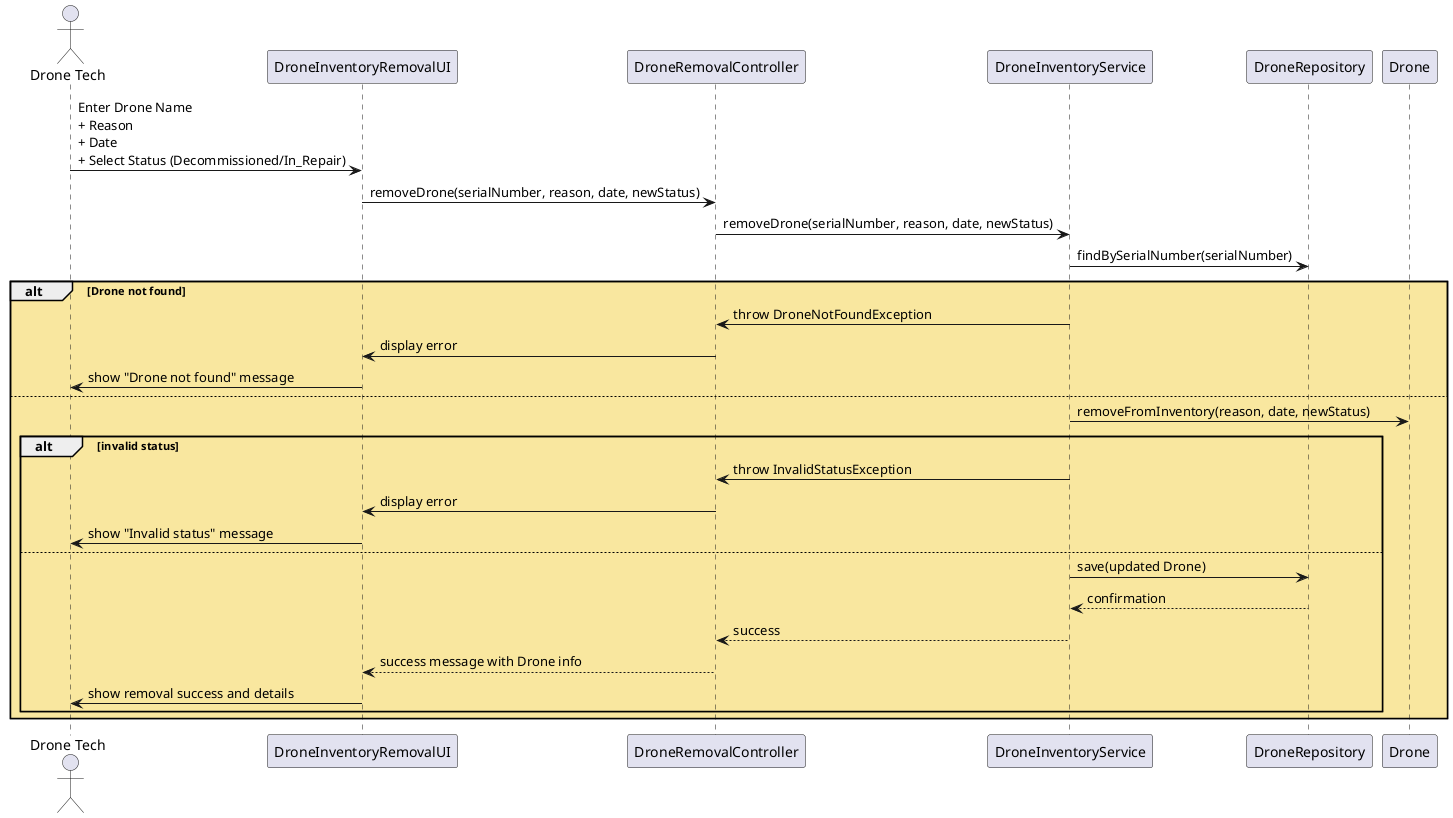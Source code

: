 @startuml
skinparam linetype ortho
skinparam package {
  BackgroundColor #F9E79F
  BorderColor Black
}

actor "Drone Tech" as DT
participant "DroneInventoryRemovalUI" as UI
participant "DroneRemovalController" as Controller
participant "DroneInventoryService" as Service
participant "DroneRepository" as Repo

DT -> UI : Enter Drone Name\n+ Reason\n+ Date\n+ Select Status (Decommissioned/In_Repair)
UI -> Controller : removeDrone(serialNumber, reason, date, newStatus)
Controller -> Service : removeDrone(serialNumber, reason, date, newStatus)
Service -> Repo : findBySerialNumber(serialNumber)

alt Drone not found
    Service -> Controller : throw DroneNotFoundException
    Controller -> UI : display error
    UI -> DT : show "Drone not found" message
else
    Service -> Drone : removeFromInventory(reason, date, newStatus)
    alt invalid status
        Service -> Controller : throw InvalidStatusException
        Controller -> UI : display error
        UI -> DT : show "Invalid status" message
    else
        Service -> Repo : save(updated Drone)
        Repo --> Service : confirmation
        Service --> Controller : success
        Controller --> UI : success message with Drone info
        UI -> DT : show removal success and details
    end
end
@enduml
